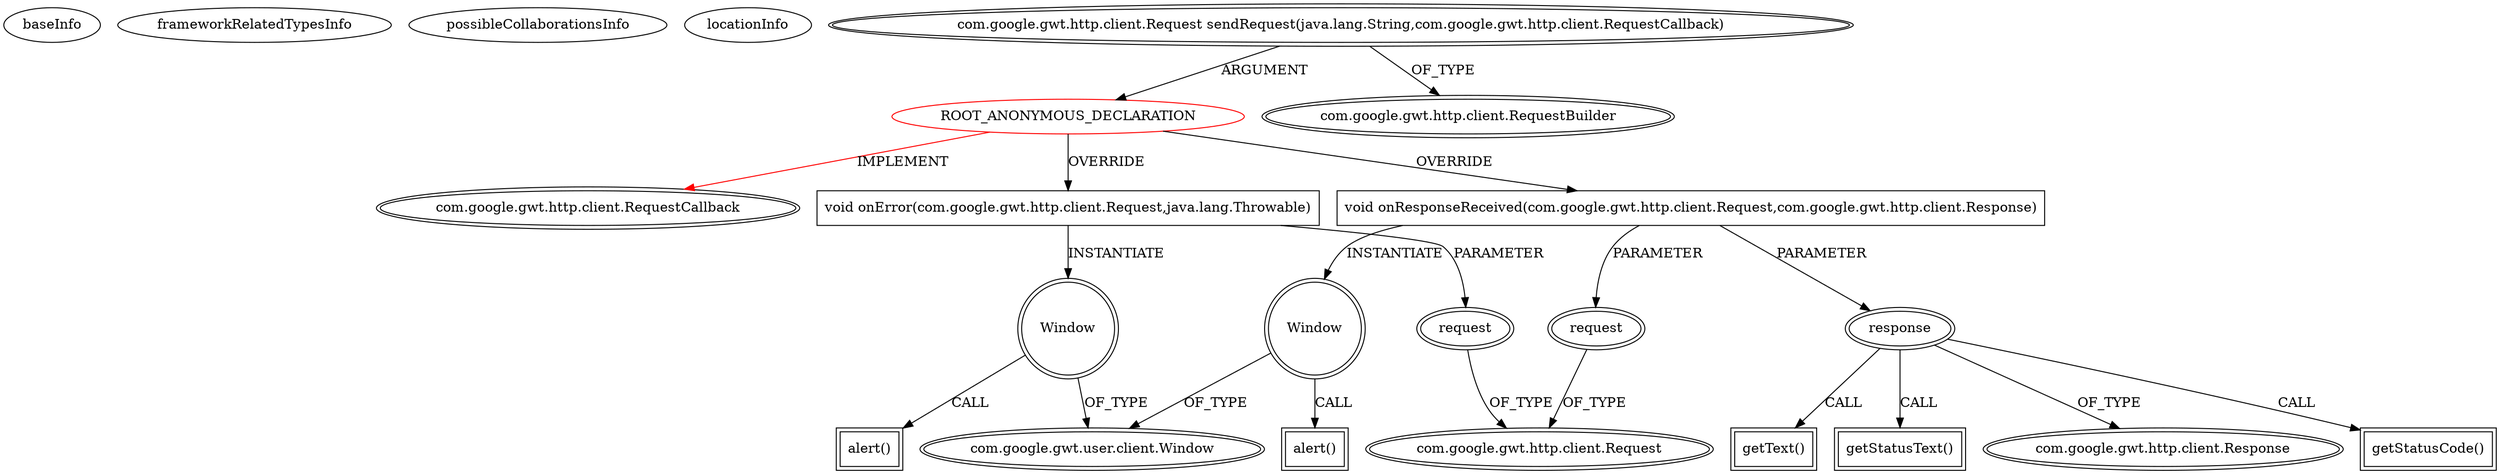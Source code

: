 digraph {
baseInfo[graphId=3582,category="extension_graph",isAnonymous=true,possibleRelation=false]
frameworkRelatedTypesInfo[0="com.google.gwt.http.client.RequestCallback"]
possibleCollaborationsInfo[]
locationInfo[projectName="lambourg-WebGallery",filePath="/lambourg-WebGallery/WebGallery-master/client/src/com/lambourg/webgallery/client/rpc/RequestsBuilder.java",contextSignature="void doRequest(java.lang.String,com.google.gwt.http.client.RequestBuilder.Method,java.lang.String)",graphId="3582"]
0[label="ROOT_ANONYMOUS_DECLARATION",vertexType="ROOT_ANONYMOUS_DECLARATION",isFrameworkType=false,color=red]
1[label="com.google.gwt.http.client.RequestCallback",vertexType="FRAMEWORK_INTERFACE_TYPE",isFrameworkType=true,peripheries=2]
2[label="com.google.gwt.http.client.Request sendRequest(java.lang.String,com.google.gwt.http.client.RequestCallback)",vertexType="OUTSIDE_CALL",isFrameworkType=true,peripheries=2]
3[label="com.google.gwt.http.client.RequestBuilder",vertexType="FRAMEWORK_CLASS_TYPE",isFrameworkType=true,peripheries=2]
4[label="void onError(com.google.gwt.http.client.Request,java.lang.Throwable)",vertexType="OVERRIDING_METHOD_DECLARATION",isFrameworkType=false,shape=box]
5[label="request",vertexType="PARAMETER_DECLARATION",isFrameworkType=true,peripheries=2]
6[label="com.google.gwt.http.client.Request",vertexType="FRAMEWORK_CLASS_TYPE",isFrameworkType=true,peripheries=2]
7[label="Window",vertexType="VARIABLE_EXPRESION",isFrameworkType=true,peripheries=2,shape=circle]
9[label="com.google.gwt.user.client.Window",vertexType="FRAMEWORK_CLASS_TYPE",isFrameworkType=true,peripheries=2]
8[label="alert()",vertexType="INSIDE_CALL",isFrameworkType=true,peripheries=2,shape=box]
10[label="void onResponseReceived(com.google.gwt.http.client.Request,com.google.gwt.http.client.Response)",vertexType="OVERRIDING_METHOD_DECLARATION",isFrameworkType=false,shape=box]
11[label="request",vertexType="PARAMETER_DECLARATION",isFrameworkType=true,peripheries=2]
13[label="response",vertexType="PARAMETER_DECLARATION",isFrameworkType=true,peripheries=2]
14[label="com.google.gwt.http.client.Response",vertexType="FRAMEWORK_CLASS_TYPE",isFrameworkType=true,peripheries=2]
16[label="getStatusCode()",vertexType="INSIDE_CALL",isFrameworkType=true,peripheries=2,shape=box]
18[label="getText()",vertexType="INSIDE_CALL",isFrameworkType=true,peripheries=2,shape=box]
19[label="Window",vertexType="VARIABLE_EXPRESION",isFrameworkType=true,peripheries=2,shape=circle]
20[label="alert()",vertexType="INSIDE_CALL",isFrameworkType=true,peripheries=2,shape=box]
23[label="getStatusText()",vertexType="INSIDE_CALL",isFrameworkType=true,peripheries=2,shape=box]
0->1[label="IMPLEMENT",color=red]
2->0[label="ARGUMENT"]
2->3[label="OF_TYPE"]
0->4[label="OVERRIDE"]
5->6[label="OF_TYPE"]
4->5[label="PARAMETER"]
4->7[label="INSTANTIATE"]
7->9[label="OF_TYPE"]
7->8[label="CALL"]
0->10[label="OVERRIDE"]
11->6[label="OF_TYPE"]
10->11[label="PARAMETER"]
13->14[label="OF_TYPE"]
10->13[label="PARAMETER"]
13->16[label="CALL"]
13->18[label="CALL"]
10->19[label="INSTANTIATE"]
19->9[label="OF_TYPE"]
19->20[label="CALL"]
13->23[label="CALL"]
}
